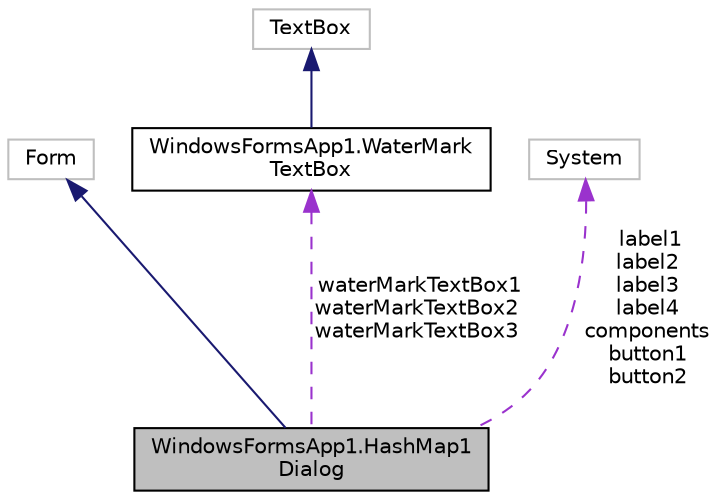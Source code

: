 digraph "WindowsFormsApp1.HashMap1Dialog"
{
 // LATEX_PDF_SIZE
  edge [fontname="Helvetica",fontsize="10",labelfontname="Helvetica",labelfontsize="10"];
  node [fontname="Helvetica",fontsize="10",shape=record];
  Node1 [label="WindowsFormsApp1.HashMap1\lDialog",height=0.2,width=0.4,color="black", fillcolor="grey75", style="filled", fontcolor="black",tooltip=" "];
  Node2 -> Node1 [dir="back",color="midnightblue",fontsize="10",style="solid",fontname="Helvetica"];
  Node2 [label="Form",height=0.2,width=0.4,color="grey75", fillcolor="white", style="filled",tooltip=" "];
  Node3 -> Node1 [dir="back",color="darkorchid3",fontsize="10",style="dashed",label=" waterMarkTextBox1\nwaterMarkTextBox2\nwaterMarkTextBox3" ,fontname="Helvetica"];
  Node3 [label="WindowsFormsApp1.WaterMark\lTextBox",height=0.2,width=0.4,color="black", fillcolor="white", style="filled",URL="$class_windows_forms_app1_1_1_water_mark_text_box.html",tooltip=" "];
  Node4 -> Node3 [dir="back",color="midnightblue",fontsize="10",style="solid",fontname="Helvetica"];
  Node4 [label="TextBox",height=0.2,width=0.4,color="grey75", fillcolor="white", style="filled",tooltip=" "];
  Node5 -> Node1 [dir="back",color="darkorchid3",fontsize="10",style="dashed",label=" label1\nlabel2\nlabel3\nlabel4\ncomponents\nbutton1\nbutton2" ,fontname="Helvetica"];
  Node5 [label="System",height=0.2,width=0.4,color="grey75", fillcolor="white", style="filled",tooltip=" "];
}
